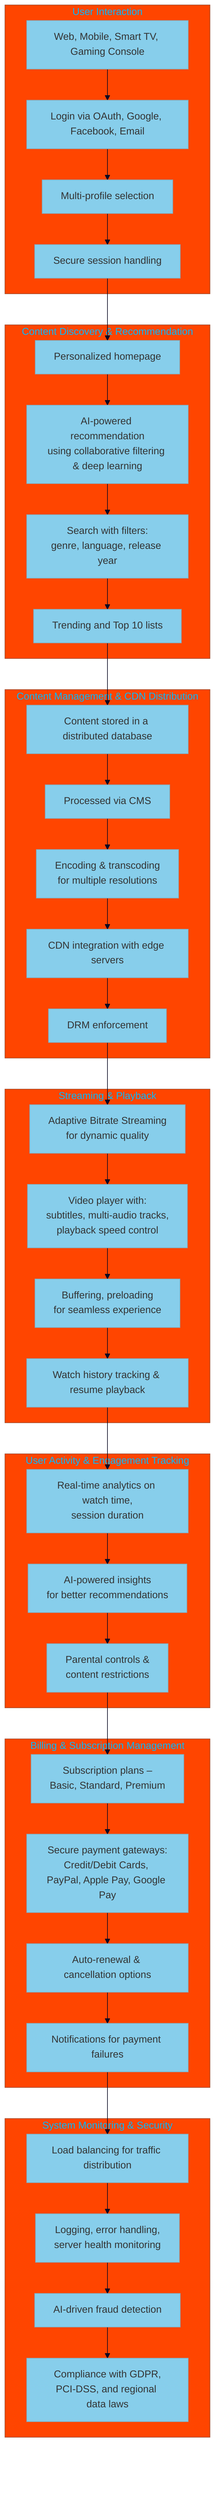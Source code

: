 %%{init: {'theme': 'base', 'themeVariables': {'background': '#F5F5DC', 'primaryColor': '#87CEEB', 'edgeLabelBackground': '#FF4500', 'tertiaryColor': '#FF4500'}}}%%
flowchart TD
    subgraph User_Interaction[User Interaction]
    direction TB
        A1[Web, Mobile, Smart TV, Gaming Console] --> A2[Login via OAuth, Google, Facebook, Email]
        A2 --> A3[Multi-profile selection]
        A3 --> A4[Secure session handling]
    end

    subgraph Content_Discovery[Content Discovery & Recommendation]
    direction TB
        B1[Personalized homepage] --> B2[AI-powered recommendation\nusing collaborative filtering & deep learning]
        B2 --> B3[Search with filters:\ngenre, language, release year]
        B3 --> B4[Trending and Top 10 lists]
    end

    subgraph Content_Management[Content Management & CDN Distribution]
    direction TB
        C1[Content stored in a distributed database] --> C2[Processed via CMS]
        C2 --> C3[Encoding & transcoding\nfor multiple resolutions]
        C3 --> C4[CDN integration with edge servers]
        C4 --> C5[DRM enforcement]
    end
    
    subgraph Streaming_Playback[Streaming & Playback]
    direction TB
        D1[Adaptive Bitrate Streaming\nfor dynamic quality] --> D2[Video player with:\nsubtitles, multi-audio tracks,\nplayback speed control]
        D2 --> D3[Buffering, preloading\nfor seamless experience]
        D3 --> D4[Watch history tracking & resume playback]
    end
    
    subgraph User_Activity[User Activity & Engagement Tracking]
    direction TB
        E1[Real-time analytics on watch time,\nsession duration] --> E2[AI-powered insights\nfor better recommendations]
        E2 --> E3[Parental controls &\ncontent restrictions]
    end
    
    subgraph Billing_Management[Billing & Subscription Management]
    direction TB
        F1[Subscription plans –\nBasic, Standard, Premium] --> F2[Secure payment gateways:\nCredit/Debit Cards, PayPal, Apple Pay, Google Pay]
        F2 --> F3[Auto-renewal & cancellation options]
        F3 --> F4[Notifications for payment failures]
    end
    
    subgraph System_Monitoring[System Monitoring & Security]
    direction TB
        G1[Load balancing for traffic distribution] --> G2[Logging, error handling,\nserver health monitoring]
        G2 --> G3[AI-driven fraud detection]
        G3 --> G4[Compliance with GDPR,\nPCI-DSS, and regional data laws]
    end

    %% Define the flow and connections %%
    A4 --> B1
    B4 --> C1
    C5 --> D1
    D4 --> E1
    E3 --> F1
    F4 --> G1